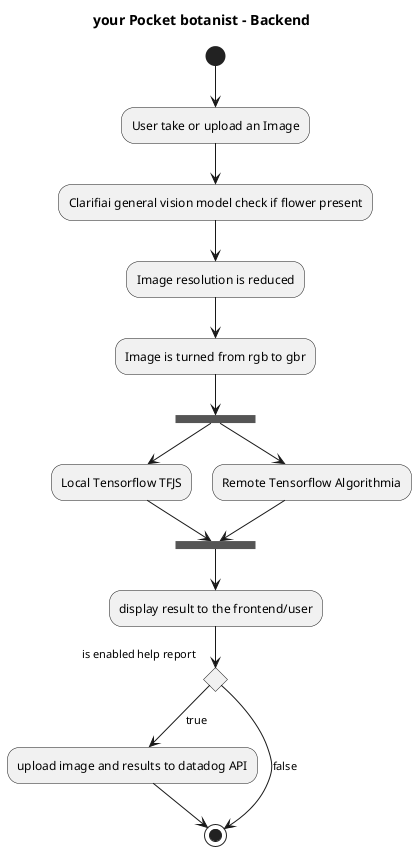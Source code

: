 @startuml

title "your Pocket botanist - Backend"

(*) --> "User take or upload an Image"

 --> "Clarifiai general vision model check if flower present"

 --> "Image resolution is reduced"

 --> "Image is turned from rgb to gbr"

--> ===B1===
--> "Local Tensorflow TFJS" 
--> ===B2===

===B1=== --> "Remote Tensorflow Algorithmia"
--> ===B2===

--> "display result to the frontend/user"

-->  if "is enabled help report" then
	-->[true] "upload image and results to datadog API"
	-->(*)
  else
  -->[false](*)
  endif

@enduml